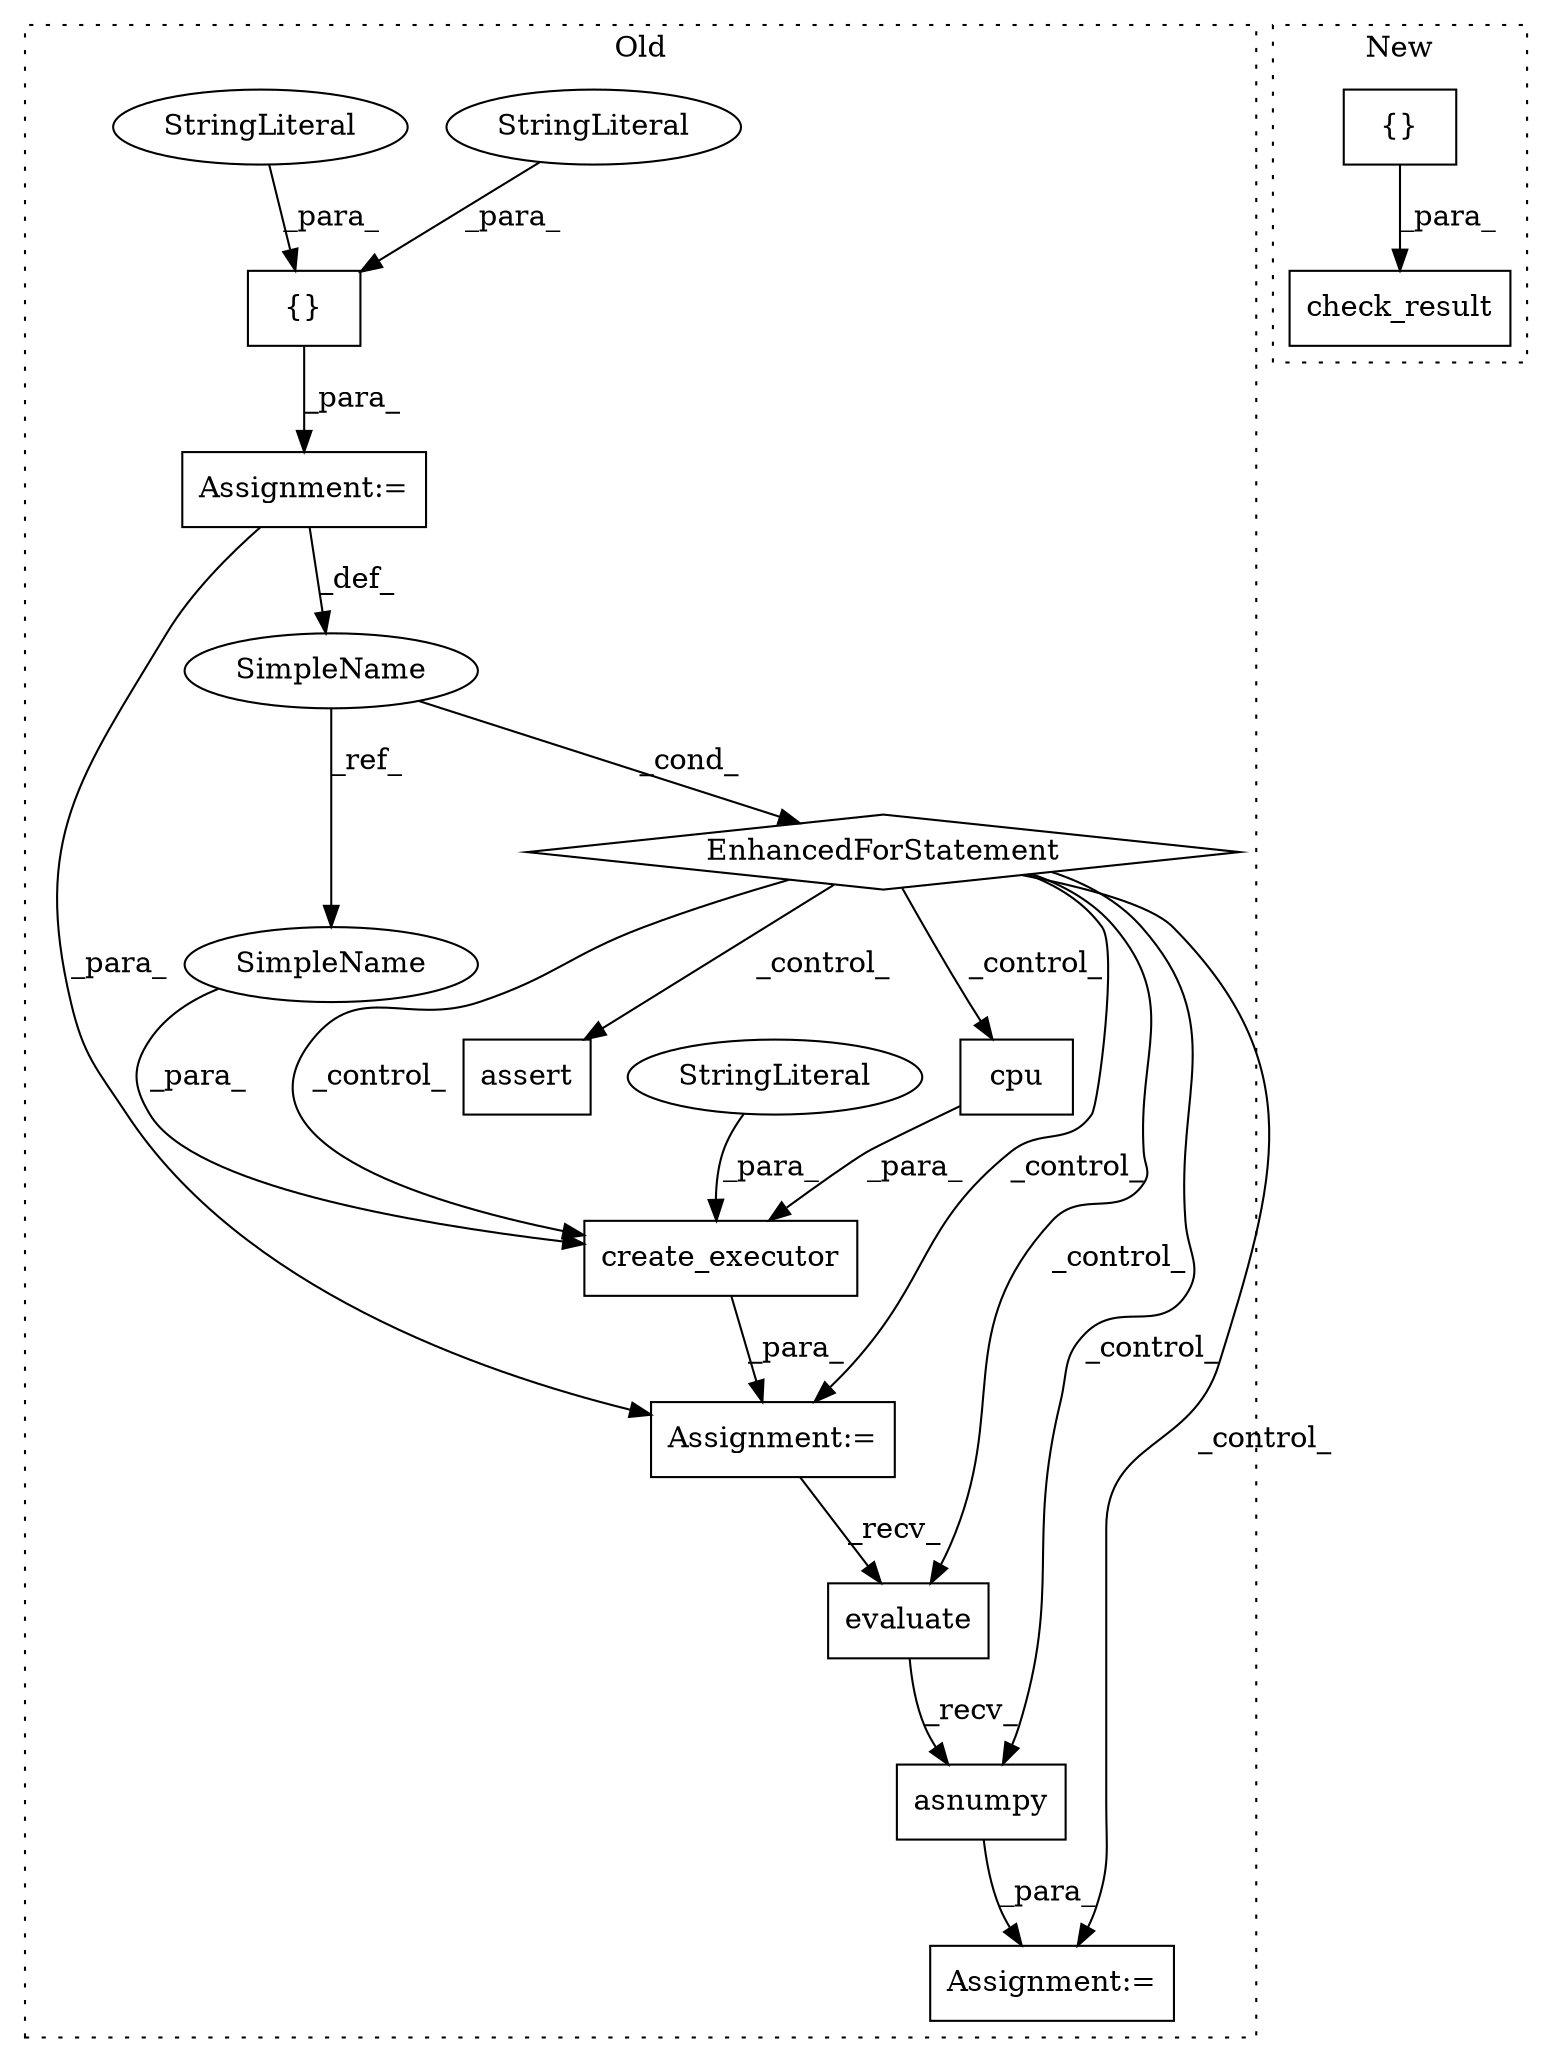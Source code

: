 digraph G {
subgraph cluster0 {
1 [label="asnumpy" a="32" s="11392" l="9" shape="box"];
3 [label="SimpleName" a="42" s="11265" l="4" shape="ellipse"];
4 [label="cpu" a="32" s="11346" l="5" shape="box"];
5 [label="create_executor" a="32" s="11317,11358" l="16,1" shape="box"];
6 [label="{}" a="4" s="11284,11297" l="1,1" shape="box"];
7 [label="assert" a="32" s="11468,11519" l="16,1" shape="box"];
8 [label="EnhancedForStatement" a="70" s="11205,11298" l="53,2" shape="diamond"];
9 [label="evaluate" a="32" s="11377,11390" l="9,1" shape="box"];
10 [label="Assignment:=" a="7" s="11373" l="1" shape="box"];
11 [label="Assignment:=" a="7" s="11205,11298" l="53,2" shape="box"];
12 [label="Assignment:=" a="7" s="11310" l="1" shape="box"];
13 [label="StringLiteral" a="45" s="11293" l="4" shape="ellipse"];
14 [label="StringLiteral" a="45" s="11285" l="7" shape="ellipse"];
15 [label="StringLiteral" a="45" s="11352" l="6" shape="ellipse"];
17 [label="SimpleName" a="42" s="11333" l="4" shape="ellipse"];
label = "Old";
style="dotted";
}
subgraph cluster1 {
2 [label="check_result" a="32" s="11177,11223" l="13,1" shape="box"];
16 [label="{}" a="4" s="11199,11204" l="1,1" shape="box"];
label = "New";
style="dotted";
}
1 -> 10 [label="_para_"];
3 -> 17 [label="_ref_"];
3 -> 8 [label="_cond_"];
4 -> 5 [label="_para_"];
5 -> 12 [label="_para_"];
6 -> 11 [label="_para_"];
8 -> 4 [label="_control_"];
8 -> 7 [label="_control_"];
8 -> 12 [label="_control_"];
8 -> 1 [label="_control_"];
8 -> 10 [label="_control_"];
8 -> 5 [label="_control_"];
8 -> 9 [label="_control_"];
9 -> 1 [label="_recv_"];
11 -> 12 [label="_para_"];
11 -> 3 [label="_def_"];
12 -> 9 [label="_recv_"];
13 -> 6 [label="_para_"];
14 -> 6 [label="_para_"];
15 -> 5 [label="_para_"];
16 -> 2 [label="_para_"];
17 -> 5 [label="_para_"];
}